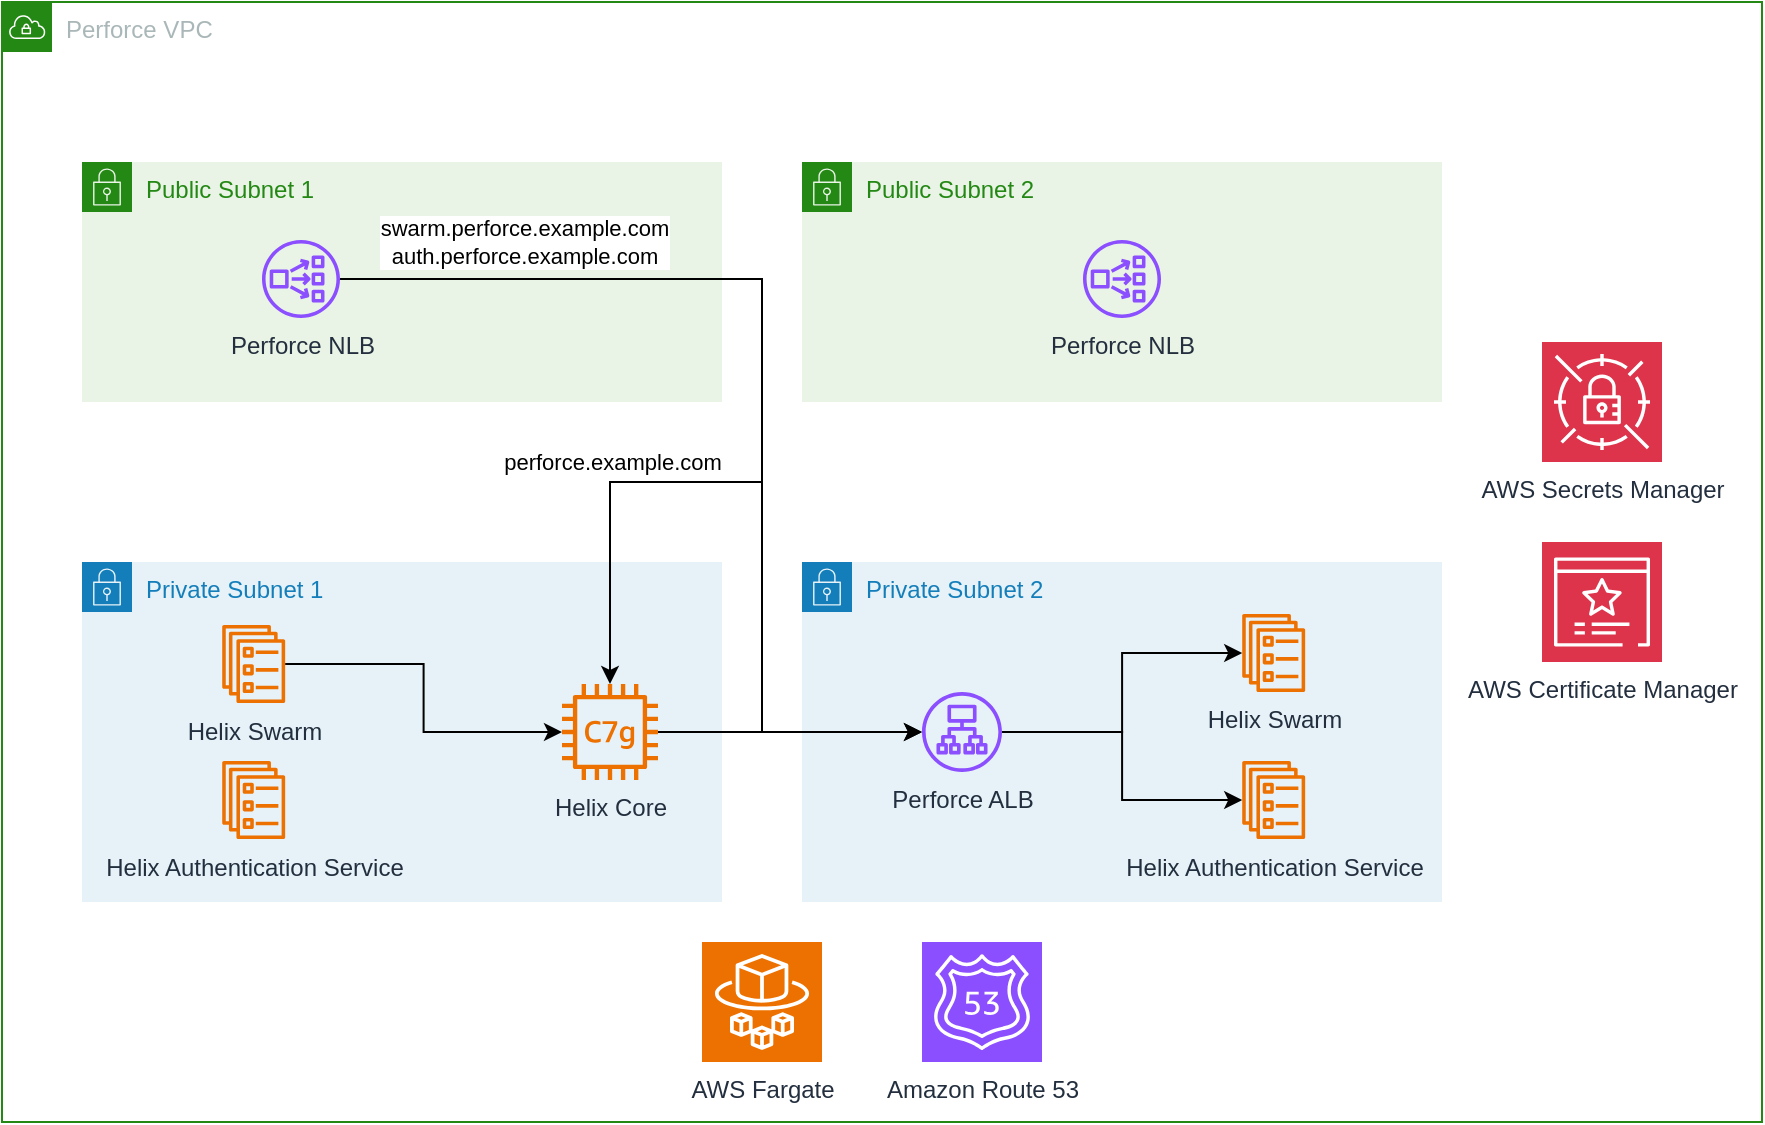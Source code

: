 <mxfile version="22.0.2" type="device">
  <diagram name="Page-1" id="q_XiVphevz-c0kLlP5f9">
    <mxGraphModel dx="1103" dy="698" grid="1" gridSize="10" guides="1" tooltips="1" connect="1" arrows="1" fold="1" page="1" pageScale="1" pageWidth="1654" pageHeight="1169" math="0" shadow="0">
      <root>
        <mxCell id="0" />
        <mxCell id="1" parent="0" />
        <mxCell id="z3quKmZYuvxo1gOoUY7u-1" value="Perforce VPC" style="points=[[0,0],[0.25,0],[0.5,0],[0.75,0],[1,0],[1,0.25],[1,0.5],[1,0.75],[1,1],[0.75,1],[0.5,1],[0.25,1],[0,1],[0,0.75],[0,0.5],[0,0.25]];outlineConnect=0;gradientColor=none;html=1;whiteSpace=wrap;fontSize=12;fontStyle=0;container=1;pointerEvents=0;collapsible=0;recursiveResize=0;shape=mxgraph.aws4.group;grIcon=mxgraph.aws4.group_vpc;strokeColor=#248814;fillColor=none;verticalAlign=top;align=left;spacingLeft=30;fontColor=#AAB7B8;dashed=0;" vertex="1" parent="1">
          <mxGeometry x="480" y="240" width="880" height="560" as="geometry" />
        </mxCell>
        <mxCell id="z3quKmZYuvxo1gOoUY7u-2" value="Private Subnet 1" style="points=[[0,0],[0.25,0],[0.5,0],[0.75,0],[1,0],[1,0.25],[1,0.5],[1,0.75],[1,1],[0.75,1],[0.5,1],[0.25,1],[0,1],[0,0.75],[0,0.5],[0,0.25]];outlineConnect=0;gradientColor=none;html=1;whiteSpace=wrap;fontSize=12;fontStyle=0;container=1;pointerEvents=0;collapsible=0;recursiveResize=0;shape=mxgraph.aws4.group;grIcon=mxgraph.aws4.group_security_group;grStroke=0;strokeColor=#147EBA;fillColor=#E6F2F8;verticalAlign=top;align=left;spacingLeft=30;fontColor=#147EBA;dashed=0;" vertex="1" parent="z3quKmZYuvxo1gOoUY7u-1">
          <mxGeometry x="40" y="280" width="320" height="170" as="geometry" />
        </mxCell>
        <mxCell id="z3quKmZYuvxo1gOoUY7u-6" value="Helix Core" style="sketch=0;outlineConnect=0;fontColor=#232F3E;gradientColor=none;fillColor=#ED7100;strokeColor=none;dashed=0;verticalLabelPosition=bottom;verticalAlign=top;align=center;html=1;fontSize=12;fontStyle=0;aspect=fixed;pointerEvents=1;shape=mxgraph.aws4.ec2_c7g_instance;" vertex="1" parent="z3quKmZYuvxo1gOoUY7u-2">
          <mxGeometry x="240" y="61" width="48" height="48" as="geometry" />
        </mxCell>
        <mxCell id="z3quKmZYuvxo1gOoUY7u-43" style="edgeStyle=orthogonalEdgeStyle;rounded=0;orthogonalLoop=1;jettySize=auto;html=1;" edge="1" parent="z3quKmZYuvxo1gOoUY7u-2" source="z3quKmZYuvxo1gOoUY7u-16" target="z3quKmZYuvxo1gOoUY7u-6">
          <mxGeometry relative="1" as="geometry" />
        </mxCell>
        <mxCell id="z3quKmZYuvxo1gOoUY7u-16" value="Helix Swarm" style="sketch=0;outlineConnect=0;fontColor=#232F3E;gradientColor=none;fillColor=#ED7100;strokeColor=none;dashed=0;verticalLabelPosition=bottom;verticalAlign=top;align=center;html=1;fontSize=12;fontStyle=0;aspect=fixed;pointerEvents=1;shape=mxgraph.aws4.ecs_service;" vertex="1" parent="z3quKmZYuvxo1gOoUY7u-2">
          <mxGeometry x="70" y="31.5" width="31.69" height="39" as="geometry" />
        </mxCell>
        <mxCell id="z3quKmZYuvxo1gOoUY7u-20" value="Helix Authentication Service" style="sketch=0;outlineConnect=0;fontColor=#232F3E;gradientColor=none;fillColor=#ED7100;strokeColor=none;dashed=0;verticalLabelPosition=bottom;verticalAlign=top;align=center;html=1;fontSize=12;fontStyle=0;aspect=fixed;pointerEvents=1;shape=mxgraph.aws4.ecs_service;" vertex="1" parent="z3quKmZYuvxo1gOoUY7u-2">
          <mxGeometry x="70" y="99.5" width="31.69" height="39" as="geometry" />
        </mxCell>
        <mxCell id="z3quKmZYuvxo1gOoUY7u-11" value="" style="shape=image;verticalLabelPosition=bottom;labelBackgroundColor=default;verticalAlign=top;aspect=fixed;imageAspect=0;image=https://plugins.jetbrains.com/files/69/372238/icon/pluginIcon.png;clipPath=inset(0% 18% 0% 17.33%);" vertex="1" parent="z3quKmZYuvxo1gOoUY7u-2">
          <mxGeometry x="248.24" y="68.75" width="31.53" height="32.5" as="geometry" />
        </mxCell>
        <mxCell id="z3quKmZYuvxo1gOoUY7u-3" value="Private Subnet 2" style="points=[[0,0],[0.25,0],[0.5,0],[0.75,0],[1,0],[1,0.25],[1,0.5],[1,0.75],[1,1],[0.75,1],[0.5,1],[0.25,1],[0,1],[0,0.75],[0,0.5],[0,0.25]];outlineConnect=0;gradientColor=none;html=1;whiteSpace=wrap;fontSize=12;fontStyle=0;container=1;pointerEvents=0;collapsible=0;recursiveResize=0;shape=mxgraph.aws4.group;grIcon=mxgraph.aws4.group_security_group;grStroke=0;strokeColor=#147EBA;fillColor=#E6F2F8;verticalAlign=top;align=left;spacingLeft=30;fontColor=#147EBA;dashed=0;" vertex="1" parent="z3quKmZYuvxo1gOoUY7u-1">
          <mxGeometry x="400" y="280" width="320" height="170" as="geometry" />
        </mxCell>
        <mxCell id="z3quKmZYuvxo1gOoUY7u-21" value="Helix Swarm" style="sketch=0;outlineConnect=0;fontColor=#232F3E;gradientColor=none;fillColor=#ED7100;strokeColor=none;dashed=0;verticalLabelPosition=bottom;verticalAlign=top;align=center;html=1;fontSize=12;fontStyle=0;aspect=fixed;pointerEvents=1;shape=mxgraph.aws4.ecs_service;" vertex="1" parent="z3quKmZYuvxo1gOoUY7u-3">
          <mxGeometry x="220" y="26" width="31.69" height="39" as="geometry" />
        </mxCell>
        <mxCell id="z3quKmZYuvxo1gOoUY7u-22" value="Helix Authentication Service" style="sketch=0;outlineConnect=0;fontColor=#232F3E;gradientColor=none;fillColor=#ED7100;strokeColor=none;dashed=0;verticalLabelPosition=bottom;verticalAlign=top;align=center;html=1;fontSize=12;fontStyle=0;aspect=fixed;pointerEvents=1;shape=mxgraph.aws4.ecs_service;" vertex="1" parent="z3quKmZYuvxo1gOoUY7u-3">
          <mxGeometry x="220" y="99.5" width="31.69" height="39" as="geometry" />
        </mxCell>
        <mxCell id="z3quKmZYuvxo1gOoUY7u-35" style="edgeStyle=orthogonalEdgeStyle;rounded=0;orthogonalLoop=1;jettySize=auto;html=1;" edge="1" parent="z3quKmZYuvxo1gOoUY7u-3" source="z3quKmZYuvxo1gOoUY7u-28" target="z3quKmZYuvxo1gOoUY7u-21">
          <mxGeometry relative="1" as="geometry" />
        </mxCell>
        <mxCell id="z3quKmZYuvxo1gOoUY7u-36" style="edgeStyle=orthogonalEdgeStyle;rounded=0;orthogonalLoop=1;jettySize=auto;html=1;" edge="1" parent="z3quKmZYuvxo1gOoUY7u-3" source="z3quKmZYuvxo1gOoUY7u-28" target="z3quKmZYuvxo1gOoUY7u-22">
          <mxGeometry relative="1" as="geometry" />
        </mxCell>
        <mxCell id="z3quKmZYuvxo1gOoUY7u-28" value="Perforce ALB" style="sketch=0;outlineConnect=0;fontColor=#232F3E;gradientColor=none;fillColor=#8C4FFF;strokeColor=none;dashed=0;verticalLabelPosition=bottom;verticalAlign=top;align=center;html=1;fontSize=12;fontStyle=0;aspect=fixed;pointerEvents=1;shape=mxgraph.aws4.application_load_balancer;" vertex="1" parent="z3quKmZYuvxo1gOoUY7u-3">
          <mxGeometry x="60" y="65" width="40" height="40" as="geometry" />
        </mxCell>
        <mxCell id="z3quKmZYuvxo1gOoUY7u-4" value="Public Subnet 1" style="points=[[0,0],[0.25,0],[0.5,0],[0.75,0],[1,0],[1,0.25],[1,0.5],[1,0.75],[1,1],[0.75,1],[0.5,1],[0.25,1],[0,1],[0,0.75],[0,0.5],[0,0.25]];outlineConnect=0;gradientColor=none;html=1;whiteSpace=wrap;fontSize=12;fontStyle=0;container=1;pointerEvents=0;collapsible=0;recursiveResize=0;shape=mxgraph.aws4.group;grIcon=mxgraph.aws4.group_security_group;grStroke=0;strokeColor=#248814;fillColor=#E9F3E6;verticalAlign=top;align=left;spacingLeft=30;fontColor=#248814;dashed=0;" vertex="1" parent="z3quKmZYuvxo1gOoUY7u-1">
          <mxGeometry x="40" y="80" width="320" height="120" as="geometry" />
        </mxCell>
        <mxCell id="z3quKmZYuvxo1gOoUY7u-37" value="Perforce NLB" style="sketch=0;outlineConnect=0;fontColor=#232F3E;gradientColor=none;fillColor=#8C4FFF;strokeColor=none;dashed=0;verticalLabelPosition=bottom;verticalAlign=top;align=center;html=1;fontSize=12;fontStyle=0;aspect=fixed;pointerEvents=1;shape=mxgraph.aws4.network_load_balancer;" vertex="1" parent="z3quKmZYuvxo1gOoUY7u-4">
          <mxGeometry x="90" y="39" width="39" height="39" as="geometry" />
        </mxCell>
        <mxCell id="z3quKmZYuvxo1gOoUY7u-5" value="Public Subnet 2" style="points=[[0,0],[0.25,0],[0.5,0],[0.75,0],[1,0],[1,0.25],[1,0.5],[1,0.75],[1,1],[0.75,1],[0.5,1],[0.25,1],[0,1],[0,0.75],[0,0.5],[0,0.25]];outlineConnect=0;gradientColor=none;html=1;whiteSpace=wrap;fontSize=12;fontStyle=0;container=1;pointerEvents=0;collapsible=0;recursiveResize=0;shape=mxgraph.aws4.group;grIcon=mxgraph.aws4.group_security_group;grStroke=0;strokeColor=#248814;fillColor=#E9F3E6;verticalAlign=top;align=left;spacingLeft=30;fontColor=#248814;dashed=0;" vertex="1" parent="z3quKmZYuvxo1gOoUY7u-1">
          <mxGeometry x="400" y="80" width="320" height="120" as="geometry" />
        </mxCell>
        <mxCell id="z3quKmZYuvxo1gOoUY7u-44" value="Perforce NLB" style="sketch=0;outlineConnect=0;fontColor=#232F3E;gradientColor=none;fillColor=#8C4FFF;strokeColor=none;dashed=0;verticalLabelPosition=bottom;verticalAlign=top;align=center;html=1;fontSize=12;fontStyle=0;aspect=fixed;pointerEvents=1;shape=mxgraph.aws4.network_load_balancer;" vertex="1" parent="z3quKmZYuvxo1gOoUY7u-5">
          <mxGeometry x="140.5" y="39" width="39" height="39" as="geometry" />
        </mxCell>
        <mxCell id="z3quKmZYuvxo1gOoUY7u-15" value="AWS Fargate" style="sketch=0;points=[[0,0,0],[0.25,0,0],[0.5,0,0],[0.75,0,0],[1,0,0],[0,1,0],[0.25,1,0],[0.5,1,0],[0.75,1,0],[1,1,0],[0,0.25,0],[0,0.5,0],[0,0.75,0],[1,0.25,0],[1,0.5,0],[1,0.75,0]];outlineConnect=0;fontColor=#232F3E;fillColor=#ED7100;strokeColor=#ffffff;dashed=0;verticalLabelPosition=bottom;verticalAlign=top;align=center;html=1;fontSize=12;fontStyle=0;aspect=fixed;shape=mxgraph.aws4.resourceIcon;resIcon=mxgraph.aws4.fargate;" vertex="1" parent="z3quKmZYuvxo1gOoUY7u-1">
          <mxGeometry x="350" y="470" width="60" height="60" as="geometry" />
        </mxCell>
        <mxCell id="z3quKmZYuvxo1gOoUY7u-34" style="edgeStyle=orthogonalEdgeStyle;rounded=0;orthogonalLoop=1;jettySize=auto;html=1;" edge="1" parent="z3quKmZYuvxo1gOoUY7u-1" source="z3quKmZYuvxo1gOoUY7u-6" target="z3quKmZYuvxo1gOoUY7u-28">
          <mxGeometry relative="1" as="geometry" />
        </mxCell>
        <mxCell id="z3quKmZYuvxo1gOoUY7u-38" style="edgeStyle=orthogonalEdgeStyle;rounded=0;orthogonalLoop=1;jettySize=auto;html=1;" edge="1" parent="z3quKmZYuvxo1gOoUY7u-1" source="z3quKmZYuvxo1gOoUY7u-37" target="z3quKmZYuvxo1gOoUY7u-6">
          <mxGeometry relative="1" as="geometry">
            <Array as="points">
              <mxPoint x="380" y="138" />
              <mxPoint x="380" y="240" />
              <mxPoint x="304" y="240" />
            </Array>
          </mxGeometry>
        </mxCell>
        <mxCell id="z3quKmZYuvxo1gOoUY7u-41" value="perforce.example.com" style="edgeLabel;html=1;align=center;verticalAlign=middle;resizable=0;points=[];" vertex="1" connectable="0" parent="z3quKmZYuvxo1gOoUY7u-38">
          <mxGeometry x="0.394" relative="1" as="geometry">
            <mxPoint x="-47" y="-10" as="offset" />
          </mxGeometry>
        </mxCell>
        <mxCell id="z3quKmZYuvxo1gOoUY7u-39" style="edgeStyle=orthogonalEdgeStyle;rounded=0;orthogonalLoop=1;jettySize=auto;html=1;" edge="1" parent="z3quKmZYuvxo1gOoUY7u-1" source="z3quKmZYuvxo1gOoUY7u-37" target="z3quKmZYuvxo1gOoUY7u-28">
          <mxGeometry relative="1" as="geometry">
            <Array as="points">
              <mxPoint x="380" y="138" />
              <mxPoint x="380" y="365" />
            </Array>
          </mxGeometry>
        </mxCell>
        <mxCell id="z3quKmZYuvxo1gOoUY7u-40" value="swarm.perforce.example.com&lt;br&gt;auth.perforce.example.com" style="edgeLabel;html=1;align=center;verticalAlign=middle;resizable=0;points=[];" vertex="1" connectable="0" parent="z3quKmZYuvxo1gOoUY7u-39">
          <mxGeometry x="-0.679" y="-1" relative="1" as="geometry">
            <mxPoint x="9" y="-20" as="offset" />
          </mxGeometry>
        </mxCell>
        <mxCell id="z3quKmZYuvxo1gOoUY7u-45" value="Amazon Route 53" style="sketch=0;points=[[0,0,0],[0.25,0,0],[0.5,0,0],[0.75,0,0],[1,0,0],[0,1,0],[0.25,1,0],[0.5,1,0],[0.75,1,0],[1,1,0],[0,0.25,0],[0,0.5,0],[0,0.75,0],[1,0.25,0],[1,0.5,0],[1,0.75,0]];outlineConnect=0;fontColor=#232F3E;fillColor=#8C4FFF;strokeColor=#ffffff;dashed=0;verticalLabelPosition=bottom;verticalAlign=top;align=center;html=1;fontSize=12;fontStyle=0;aspect=fixed;shape=mxgraph.aws4.resourceIcon;resIcon=mxgraph.aws4.route_53;" vertex="1" parent="z3quKmZYuvxo1gOoUY7u-1">
          <mxGeometry x="460" y="470" width="60" height="60" as="geometry" />
        </mxCell>
        <mxCell id="z3quKmZYuvxo1gOoUY7u-46" value="AWS Secrets Manager" style="sketch=0;points=[[0,0,0],[0.25,0,0],[0.5,0,0],[0.75,0,0],[1,0,0],[0,1,0],[0.25,1,0],[0.5,1,0],[0.75,1,0],[1,1,0],[0,0.25,0],[0,0.5,0],[0,0.75,0],[1,0.25,0],[1,0.5,0],[1,0.75,0]];outlineConnect=0;fontColor=#232F3E;fillColor=#DD344C;strokeColor=#ffffff;dashed=0;verticalLabelPosition=bottom;verticalAlign=top;align=center;html=1;fontSize=12;fontStyle=0;aspect=fixed;shape=mxgraph.aws4.resourceIcon;resIcon=mxgraph.aws4.secrets_manager;" vertex="1" parent="z3quKmZYuvxo1gOoUY7u-1">
          <mxGeometry x="770" y="170" width="60" height="60" as="geometry" />
        </mxCell>
        <mxCell id="z3quKmZYuvxo1gOoUY7u-47" value="AWS Certificate Manager" style="sketch=0;points=[[0,0,0],[0.25,0,0],[0.5,0,0],[0.75,0,0],[1,0,0],[0,1,0],[0.25,1,0],[0.5,1,0],[0.75,1,0],[1,1,0],[0,0.25,0],[0,0.5,0],[0,0.75,0],[1,0.25,0],[1,0.5,0],[1,0.75,0]];outlineConnect=0;fontColor=#232F3E;fillColor=#DD344C;strokeColor=#ffffff;dashed=0;verticalLabelPosition=bottom;verticalAlign=top;align=center;html=1;fontSize=12;fontStyle=0;aspect=fixed;shape=mxgraph.aws4.resourceIcon;resIcon=mxgraph.aws4.certificate_manager_3;" vertex="1" parent="z3quKmZYuvxo1gOoUY7u-1">
          <mxGeometry x="770" y="270" width="60" height="60" as="geometry" />
        </mxCell>
      </root>
    </mxGraphModel>
  </diagram>
</mxfile>
